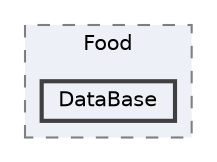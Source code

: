 digraph "003_Item/Item/EdibleItem/Food/DataBase"
{
 // LATEX_PDF_SIZE
  bgcolor="transparent";
  edge [fontname=Helvetica,fontsize=10,labelfontname=Helvetica,labelfontsize=10];
  node [fontname=Helvetica,fontsize=10,shape=box,height=0.2,width=0.4];
  compound=true
  subgraph clusterdir_11606474a3290ea35f3fbb9d9b002f48 {
    graph [ bgcolor="#edf0f7", pencolor="grey50", label="Food", fontname=Helvetica,fontsize=10 style="filled,dashed", URL="dir_11606474a3290ea35f3fbb9d9b002f48.html",tooltip=""]
  dir_8878c6c02562f50c1dab7a0f9bc857f2 [label="DataBase", fillcolor="#edf0f7", color="grey25", style="filled,bold", URL="dir_8878c6c02562f50c1dab7a0f9bc857f2.html",tooltip=""];
  }
}
